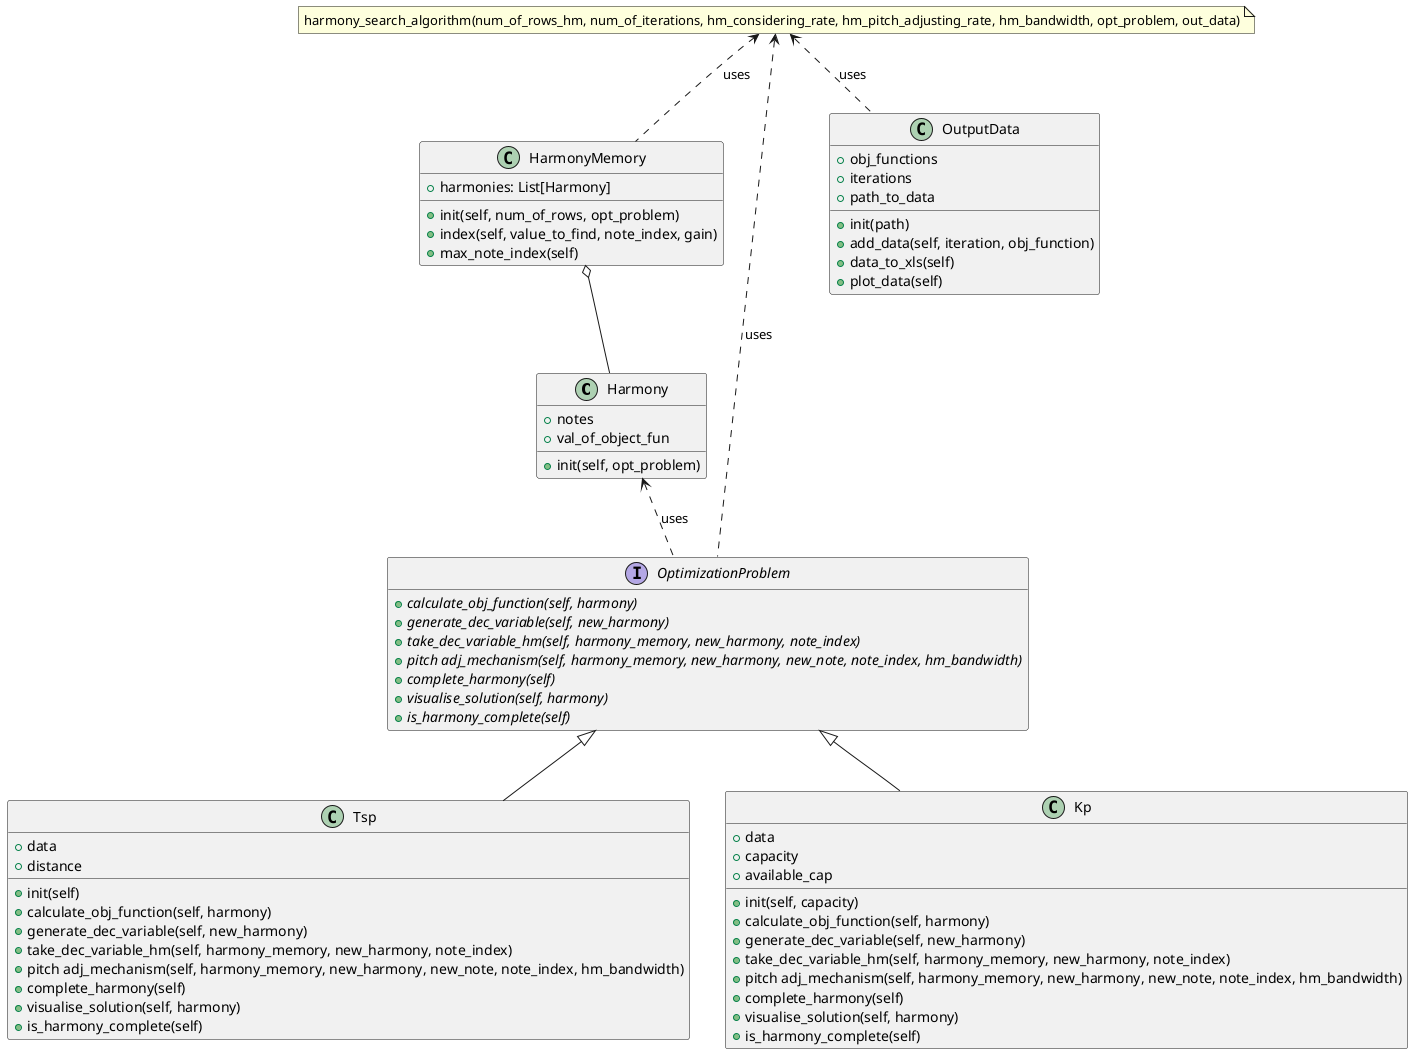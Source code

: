 @startuml

hide empty members

class Harmony{
    + notes
    + val_of_object_fun
    + init(self, opt_problem)
}
class HarmonyMemory{
    + harmonies: List[Harmony]
    + init(self, num_of_rows, opt_problem)
    + index(self, value_to_find, note_index, gain)
    + max_note_index(self)
}
class Tsp{
    + data
    + distance
    + init(self)
    + calculate_obj_function(self, harmony)
    + generate_dec_variable(self, new_harmony)
    + take_dec_variable_hm(self, harmony_memory, new_harmony, note_index)
    + pitch adj_mechanism(self, harmony_memory, new_harmony, new_note, note_index, hm_bandwidth)
    + complete_harmony(self)
    + visualise_solution(self, harmony)
    + is_harmony_complete(self)
}
class Kp{
    + data
    + capacity
    + available_cap
    + init(self, capacity)
    + calculate_obj_function(self, harmony)
    + generate_dec_variable(self, new_harmony)
    + take_dec_variable_hm(self, harmony_memory, new_harmony, note_index)
    + pitch adj_mechanism(self, harmony_memory, new_harmony, new_note, note_index, hm_bandwidth)
    + complete_harmony(self)
    + visualise_solution(self, harmony)
    + is_harmony_complete(self)
}
interface OptimizationProblem{
    {abstract} + calculate_obj_function(self, harmony)
    {abstract} + generate_dec_variable(self, new_harmony)
    {abstract} + take_dec_variable_hm(self, harmony_memory, new_harmony, note_index)
    {abstract} + pitch adj_mechanism(self, harmony_memory, new_harmony, new_note, note_index, hm_bandwidth)
    {abstract} + complete_harmony(self)
    {abstract} + visualise_solution(self, harmony)
    {abstract} + is_harmony_complete(self)
}
class OutputData{
    + obj_functions
    + iterations
    + path_to_data

    + init(path)
    + add_data(self, iteration, obj_function)
    + data_to_xls(self)
    + plot_data(self)

}

OptimizationProblem <|-- Tsp
OptimizationProblem <|-- Kp
HarmonyMemory o-- Harmony
Harmony <.. OptimizationProblem : uses

note "harmony_search_algorithm(num_of_rows_hm, num_of_iterations, hm_considering_rate, hm_pitch_adjusting_rate, hm_bandwidth, opt_problem, out_data)" as alg
alg <.. OptimizationProblem : uses
alg <.. HarmonyMemory : uses
alg <.. OutputData : uses

@enduml